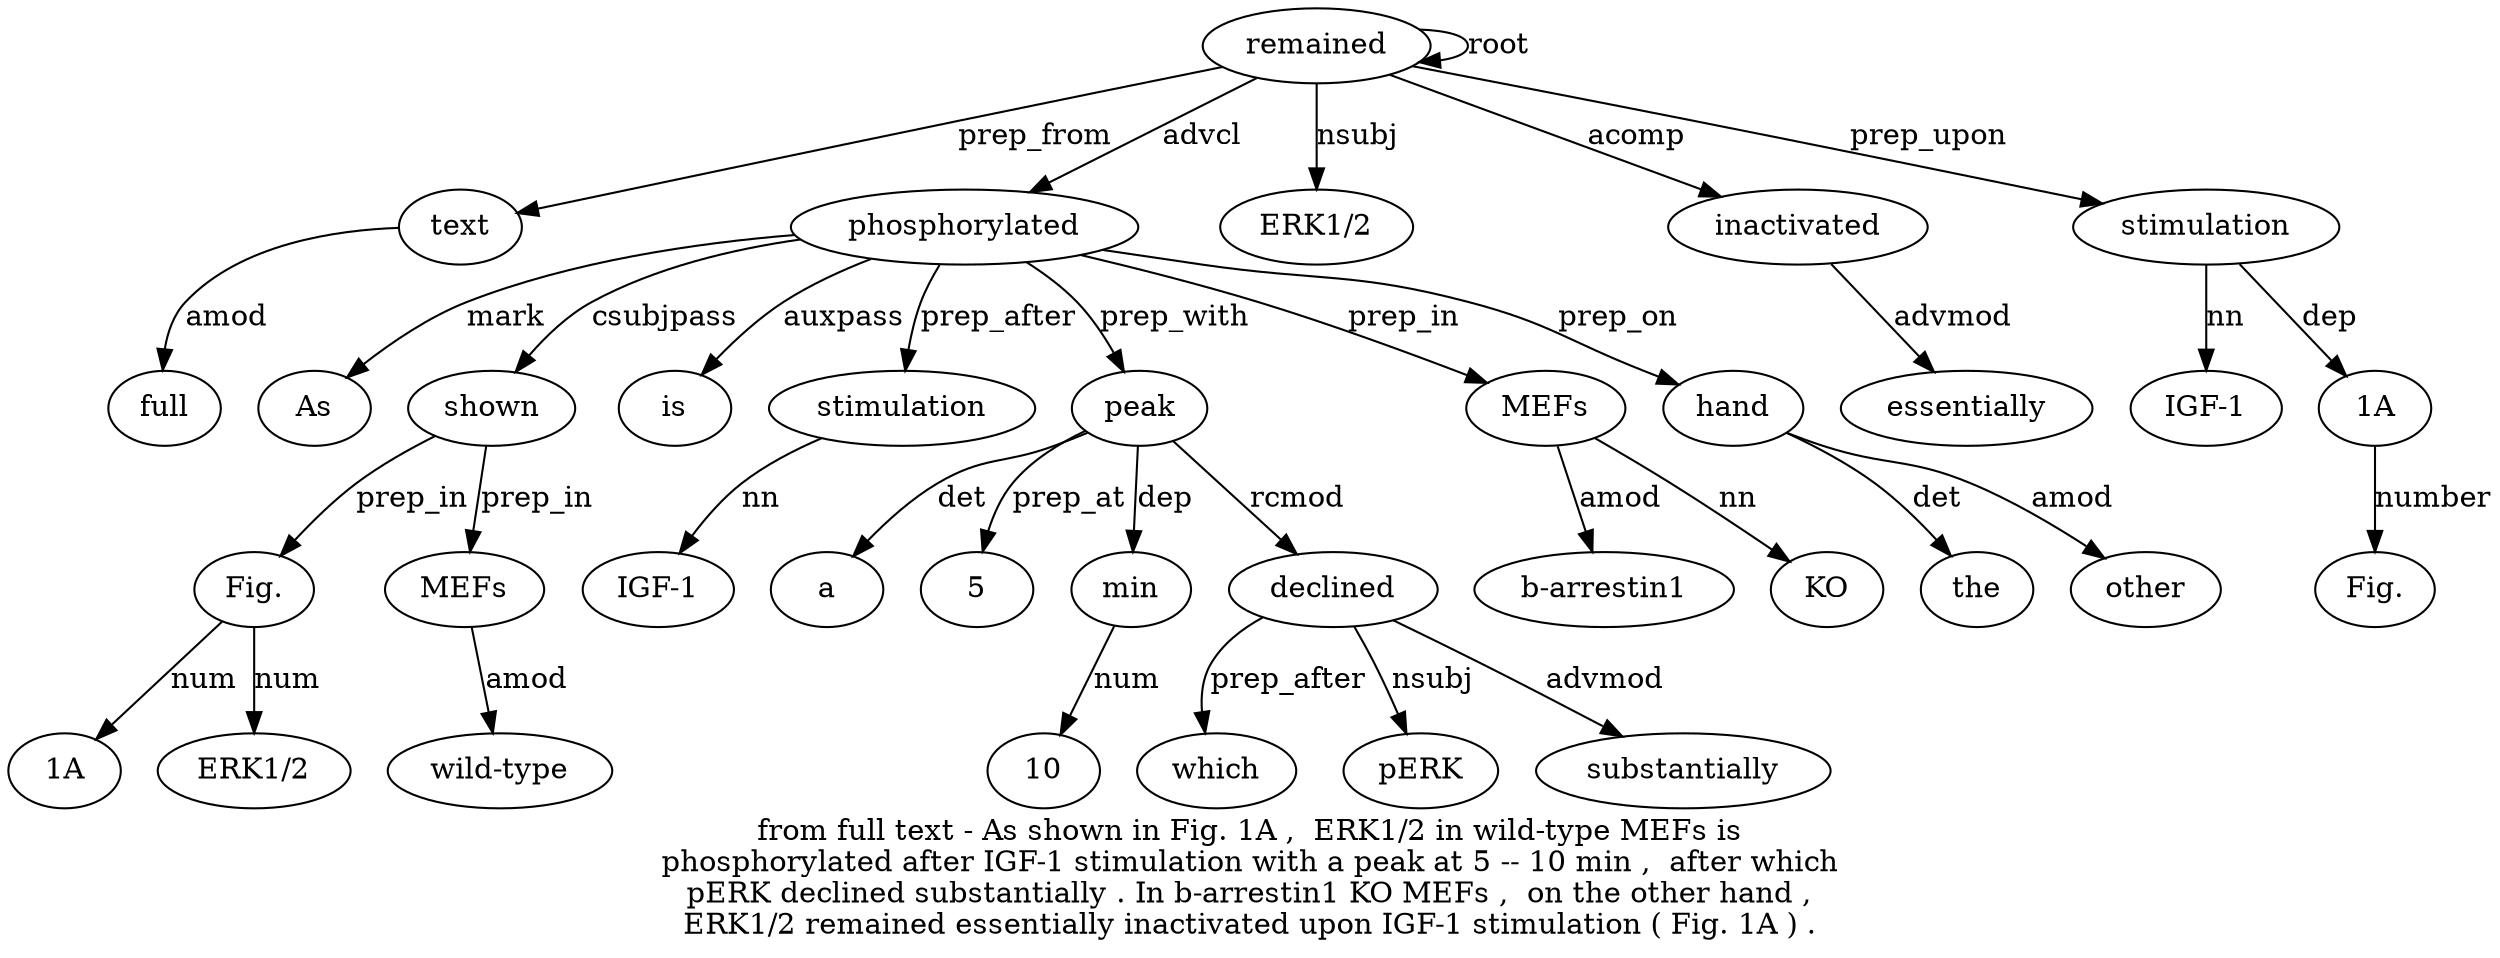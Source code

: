 digraph "from full text - As shown in Fig. 1A ,  ERK1/2 in wild-type MEFs is phosphorylated after IGF-1 stimulation with a peak at 5 -- 10 min ,  after which pERK declined substantially . In b-arrestin1 KO MEFs ,  on the other hand ,  ERK1/2 remained essentially inactivated upon IGF-1 stimulation ( Fig. 1A ) ." {
label="from full text - As shown in Fig. 1A ,  ERK1/2 in wild-type MEFs is
phosphorylated after IGF-1 stimulation with a peak at 5 -- 10 min ,  after which
pERK declined substantially . In b-arrestin1 KO MEFs ,  on the other hand ,
ERK1/2 remained essentially inactivated upon IGF-1 stimulation ( Fig. 1A ) .";
text3 [style=filled, fillcolor=white, label=text];
full2 [style=filled, fillcolor=white, label=full];
text3 -> full2  [label=amod];
remained46 [style=filled, fillcolor=white, label=remained];
remained46 -> text3  [label=prep_from];
phosphorylated16 [style=filled, fillcolor=white, label=phosphorylated];
As5 [style=filled, fillcolor=white, label=As];
phosphorylated16 -> As5  [label=mark];
shown6 [style=filled, fillcolor=white, label=shown];
phosphorylated16 -> shown6  [label=csubjpass];
"Fig.8" [style=filled, fillcolor=white, label="Fig."];
shown6 -> "Fig.8"  [label=prep_in];
"1A9" [style=filled, fillcolor=white, label="1A"];
"Fig.8" -> "1A9"  [label=num];
"ERK1/2" [style=filled, fillcolor=white, label="ERK1/2"];
"Fig.8" -> "ERK1/2"  [label=num];
MEFs14 [style=filled, fillcolor=white, label=MEFs];
"wild-type13" [style=filled, fillcolor=white, label="wild-type"];
MEFs14 -> "wild-type13"  [label=amod];
shown6 -> MEFs14  [label=prep_in];
is15 [style=filled, fillcolor=white, label=is];
phosphorylated16 -> is15  [label=auxpass];
remained46 -> phosphorylated16  [label=advcl];
stimulation19 [style=filled, fillcolor=white, label=stimulation];
"IGF-18" [style=filled, fillcolor=white, label="IGF-1"];
stimulation19 -> "IGF-18"  [label=nn];
phosphorylated16 -> stimulation19  [label=prep_after];
peak22 [style=filled, fillcolor=white, label=peak];
a21 [style=filled, fillcolor=white, label=a];
peak22 -> a21  [label=det];
phosphorylated16 -> peak22  [label=prep_with];
524 [style=filled, fillcolor=white, label=5];
peak22 -> 524  [label=prep_at];
min27 [style=filled, fillcolor=white, label=min];
1026 [style=filled, fillcolor=white, label=10];
min27 -> 1026  [label=num];
peak22 -> min27  [label=dep];
declined32 [style=filled, fillcolor=white, label=declined];
which30 [style=filled, fillcolor=white, label=which];
declined32 -> which30  [label=prep_after];
pERK31 [style=filled, fillcolor=white, label=pERK];
declined32 -> pERK31  [label=nsubj];
peak22 -> declined32  [label=rcmod];
substantially33 [style=filled, fillcolor=white, label=substantially];
declined32 -> substantially33  [label=advmod];
MEFs38 [style=filled, fillcolor=white, label=MEFs];
"b-arrestin136" [style=filled, fillcolor=white, label="b-arrestin1"];
MEFs38 -> "b-arrestin136"  [label=amod];
KO37 [style=filled, fillcolor=white, label=KO];
MEFs38 -> KO37  [label=nn];
phosphorylated16 -> MEFs38  [label=prep_in];
hand43 [style=filled, fillcolor=white, label=hand];
the41 [style=filled, fillcolor=white, label=the];
hand43 -> the41  [label=det];
other42 [style=filled, fillcolor=white, label=other];
hand43 -> other42  [label=amod];
phosphorylated16 -> hand43  [label=prep_on];
"ERK1/245" [style=filled, fillcolor=white, label="ERK1/2"];
remained46 -> "ERK1/245"  [label=nsubj];
remained46 -> remained46  [label=root];
inactivated48 [style=filled, fillcolor=white, label=inactivated];
essentially47 [style=filled, fillcolor=white, label=essentially];
inactivated48 -> essentially47  [label=advmod];
remained46 -> inactivated48  [label=acomp];
stimulation51 [style=filled, fillcolor=white, label=stimulation];
"IGF-150" [style=filled, fillcolor=white, label="IGF-1"];
stimulation51 -> "IGF-150"  [label=nn];
remained46 -> stimulation51  [label=prep_upon];
"1A54" [style=filled, fillcolor=white, label="1A"];
"Fig.53" [style=filled, fillcolor=white, label="Fig."];
"1A54" -> "Fig.53"  [label=number];
stimulation51 -> "1A54"  [label=dep];
}

